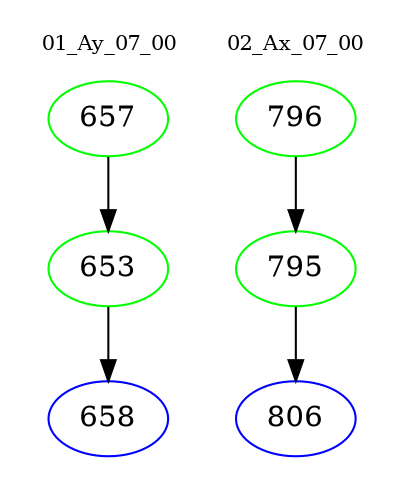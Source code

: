 digraph{
subgraph cluster_0 {
color = white
label = "01_Ay_07_00";
fontsize=10;
T0_657 [label="657", color="green"]
T0_657 -> T0_653 [color="black"]
T0_653 [label="653", color="green"]
T0_653 -> T0_658 [color="black"]
T0_658 [label="658", color="blue"]
}
subgraph cluster_1 {
color = white
label = "02_Ax_07_00";
fontsize=10;
T1_796 [label="796", color="green"]
T1_796 -> T1_795 [color="black"]
T1_795 [label="795", color="green"]
T1_795 -> T1_806 [color="black"]
T1_806 [label="806", color="blue"]
}
}
